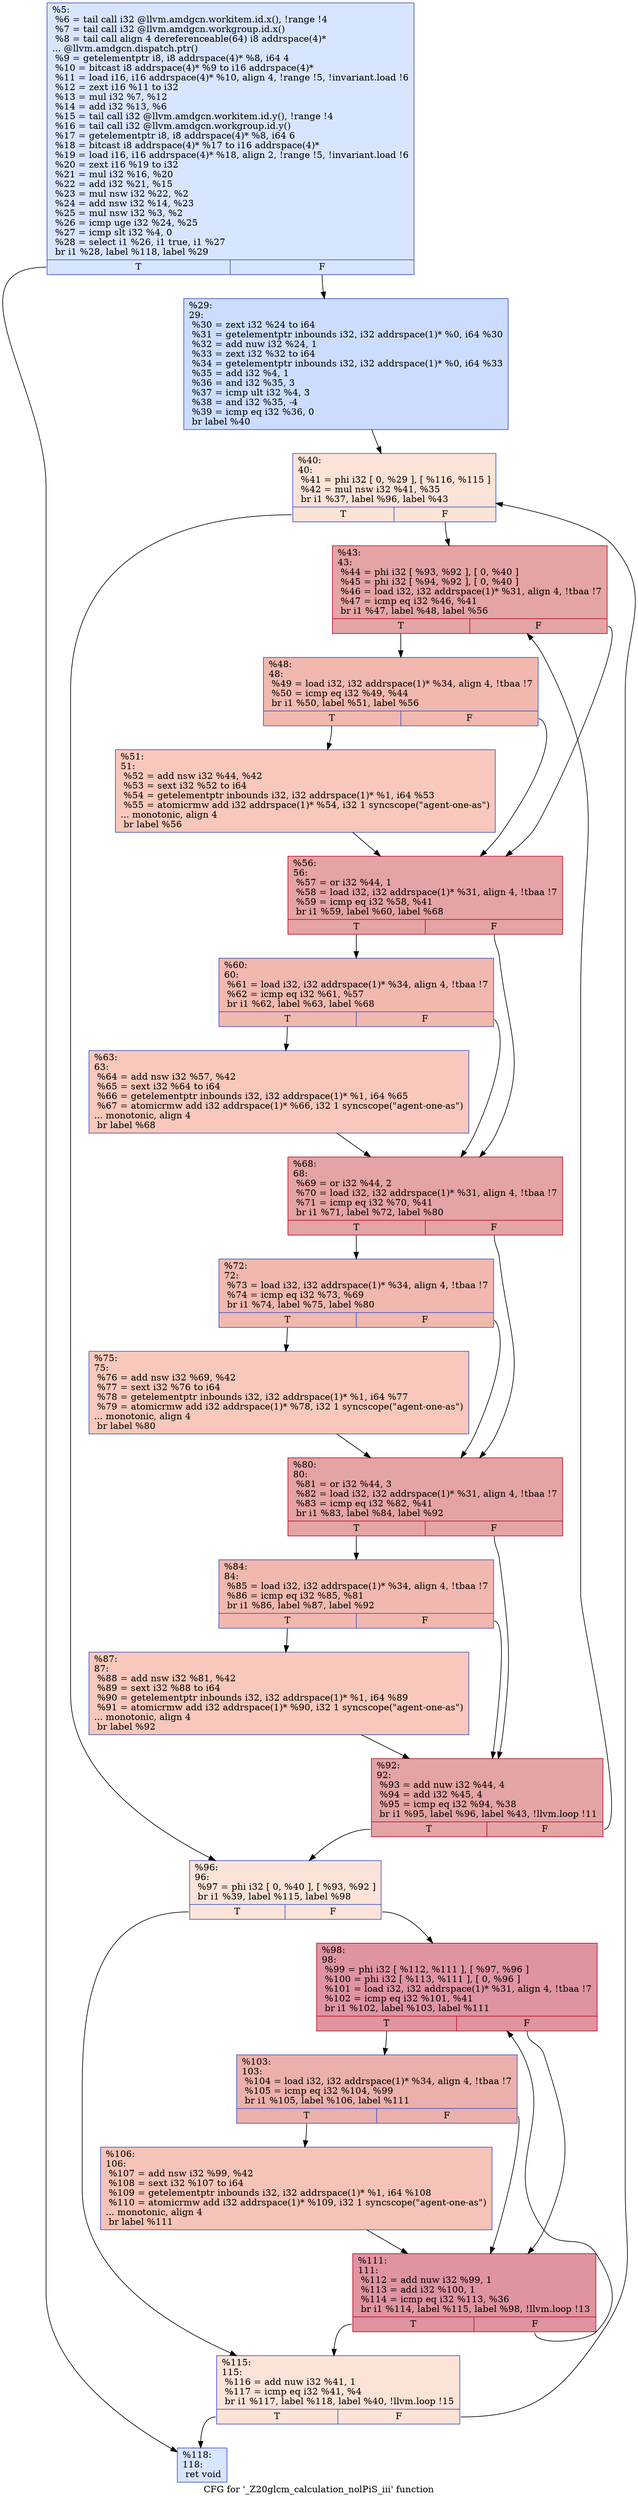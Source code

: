 digraph "CFG for '_Z20glcm_calculation_nolPiS_iii' function" {
	label="CFG for '_Z20glcm_calculation_nolPiS_iii' function";

	Node0x6214620 [shape=record,color="#3d50c3ff", style=filled, fillcolor="#a7c5fe70",label="{%5:\l  %6 = tail call i32 @llvm.amdgcn.workitem.id.x(), !range !4\l  %7 = tail call i32 @llvm.amdgcn.workgroup.id.x()\l  %8 = tail call align 4 dereferenceable(64) i8 addrspace(4)*\l... @llvm.amdgcn.dispatch.ptr()\l  %9 = getelementptr i8, i8 addrspace(4)* %8, i64 4\l  %10 = bitcast i8 addrspace(4)* %9 to i16 addrspace(4)*\l  %11 = load i16, i16 addrspace(4)* %10, align 4, !range !5, !invariant.load !6\l  %12 = zext i16 %11 to i32\l  %13 = mul i32 %7, %12\l  %14 = add i32 %13, %6\l  %15 = tail call i32 @llvm.amdgcn.workitem.id.y(), !range !4\l  %16 = tail call i32 @llvm.amdgcn.workgroup.id.y()\l  %17 = getelementptr i8, i8 addrspace(4)* %8, i64 6\l  %18 = bitcast i8 addrspace(4)* %17 to i16 addrspace(4)*\l  %19 = load i16, i16 addrspace(4)* %18, align 2, !range !5, !invariant.load !6\l  %20 = zext i16 %19 to i32\l  %21 = mul i32 %16, %20\l  %22 = add i32 %21, %15\l  %23 = mul nsw i32 %22, %2\l  %24 = add nsw i32 %14, %23\l  %25 = mul nsw i32 %3, %2\l  %26 = icmp uge i32 %24, %25\l  %27 = icmp slt i32 %4, 0\l  %28 = select i1 %26, i1 true, i1 %27\l  br i1 %28, label %118, label %29\l|{<s0>T|<s1>F}}"];
	Node0x6214620:s0 -> Node0x6218260;
	Node0x6214620:s1 -> Node0x62182f0;
	Node0x62182f0 [shape=record,color="#3d50c3ff", style=filled, fillcolor="#8caffe70",label="{%29:\l29:                                               \l  %30 = zext i32 %24 to i64\l  %31 = getelementptr inbounds i32, i32 addrspace(1)* %0, i64 %30\l  %32 = add nuw i32 %24, 1\l  %33 = zext i32 %32 to i64\l  %34 = getelementptr inbounds i32, i32 addrspace(1)* %0, i64 %33\l  %35 = add i32 %4, 1\l  %36 = and i32 %35, 3\l  %37 = icmp ult i32 %4, 3\l  %38 = and i32 %35, -4\l  %39 = icmp eq i32 %36, 0\l  br label %40\l}"];
	Node0x62182f0 -> Node0x6218b40;
	Node0x6218b40 [shape=record,color="#3d50c3ff", style=filled, fillcolor="#f6bfa670",label="{%40:\l40:                                               \l  %41 = phi i32 [ 0, %29 ], [ %116, %115 ]\l  %42 = mul nsw i32 %41, %35\l  br i1 %37, label %96, label %43\l|{<s0>T|<s1>F}}"];
	Node0x6218b40:s0 -> Node0x6218e00;
	Node0x6218b40:s1 -> Node0x6218e90;
	Node0x6218e90 [shape=record,color="#b70d28ff", style=filled, fillcolor="#c32e3170",label="{%43:\l43:                                               \l  %44 = phi i32 [ %93, %92 ], [ 0, %40 ]\l  %45 = phi i32 [ %94, %92 ], [ 0, %40 ]\l  %46 = load i32, i32 addrspace(1)* %31, align 4, !tbaa !7\l  %47 = icmp eq i32 %46, %41\l  br i1 %47, label %48, label %56\l|{<s0>T|<s1>F}}"];
	Node0x6218e90:s0 -> Node0x62194d0;
	Node0x6218e90:s1 -> Node0x6219560;
	Node0x62194d0 [shape=record,color="#3d50c3ff", style=filled, fillcolor="#dc5d4a70",label="{%48:\l48:                                               \l  %49 = load i32, i32 addrspace(1)* %34, align 4, !tbaa !7\l  %50 = icmp eq i32 %49, %44\l  br i1 %50, label %51, label %56\l|{<s0>T|<s1>F}}"];
	Node0x62194d0:s0 -> Node0x6219db0;
	Node0x62194d0:s1 -> Node0x6219560;
	Node0x6219db0 [shape=record,color="#3d50c3ff", style=filled, fillcolor="#ed836670",label="{%51:\l51:                                               \l  %52 = add nsw i32 %44, %42\l  %53 = sext i32 %52 to i64\l  %54 = getelementptr inbounds i32, i32 addrspace(1)* %1, i64 %53\l  %55 = atomicrmw add i32 addrspace(1)* %54, i32 1 syncscope(\"agent-one-as\")\l... monotonic, align 4\l  br label %56\l}"];
	Node0x6219db0 -> Node0x6219560;
	Node0x6219560 [shape=record,color="#b70d28ff", style=filled, fillcolor="#c32e3170",label="{%56:\l56:                                               \l  %57 = or i32 %44, 1\l  %58 = load i32, i32 addrspace(1)* %31, align 4, !tbaa !7\l  %59 = icmp eq i32 %58, %41\l  br i1 %59, label %60, label %68\l|{<s0>T|<s1>F}}"];
	Node0x6219560:s0 -> Node0x621a310;
	Node0x6219560:s1 -> Node0x621a360;
	Node0x621a310 [shape=record,color="#3d50c3ff", style=filled, fillcolor="#dc5d4a70",label="{%60:\l60:                                               \l  %61 = load i32, i32 addrspace(1)* %34, align 4, !tbaa !7\l  %62 = icmp eq i32 %61, %57\l  br i1 %62, label %63, label %68\l|{<s0>T|<s1>F}}"];
	Node0x621a310:s0 -> Node0x621a560;
	Node0x621a310:s1 -> Node0x621a360;
	Node0x621a560 [shape=record,color="#3d50c3ff", style=filled, fillcolor="#ed836670",label="{%63:\l63:                                               \l  %64 = add nsw i32 %57, %42\l  %65 = sext i32 %64 to i64\l  %66 = getelementptr inbounds i32, i32 addrspace(1)* %1, i64 %65\l  %67 = atomicrmw add i32 addrspace(1)* %66, i32 1 syncscope(\"agent-one-as\")\l... monotonic, align 4\l  br label %68\l}"];
	Node0x621a560 -> Node0x621a360;
	Node0x621a360 [shape=record,color="#b70d28ff", style=filled, fillcolor="#c32e3170",label="{%68:\l68:                                               \l  %69 = or i32 %44, 2\l  %70 = load i32, i32 addrspace(1)* %31, align 4, !tbaa !7\l  %71 = icmp eq i32 %70, %41\l  br i1 %71, label %72, label %80\l|{<s0>T|<s1>F}}"];
	Node0x621a360:s0 -> Node0x621ac90;
	Node0x621a360:s1 -> Node0x621ace0;
	Node0x621ac90 [shape=record,color="#3d50c3ff", style=filled, fillcolor="#dc5d4a70",label="{%72:\l72:                                               \l  %73 = load i32, i32 addrspace(1)* %34, align 4, !tbaa !7\l  %74 = icmp eq i32 %73, %69\l  br i1 %74, label %75, label %80\l|{<s0>T|<s1>F}}"];
	Node0x621ac90:s0 -> Node0x621af10;
	Node0x621ac90:s1 -> Node0x621ace0;
	Node0x621af10 [shape=record,color="#3d50c3ff", style=filled, fillcolor="#ed836670",label="{%75:\l75:                                               \l  %76 = add nsw i32 %69, %42\l  %77 = sext i32 %76 to i64\l  %78 = getelementptr inbounds i32, i32 addrspace(1)* %1, i64 %77\l  %79 = atomicrmw add i32 addrspace(1)* %78, i32 1 syncscope(\"agent-one-as\")\l... monotonic, align 4\l  br label %80\l}"];
	Node0x621af10 -> Node0x621ace0;
	Node0x621ace0 [shape=record,color="#b70d28ff", style=filled, fillcolor="#c32e3170",label="{%80:\l80:                                               \l  %81 = or i32 %44, 3\l  %82 = load i32, i32 addrspace(1)* %31, align 4, !tbaa !7\l  %83 = icmp eq i32 %82, %41\l  br i1 %83, label %84, label %92\l|{<s0>T|<s1>F}}"];
	Node0x621ace0:s0 -> Node0x621b440;
	Node0x621ace0:s1 -> Node0x6219000;
	Node0x621b440 [shape=record,color="#3d50c3ff", style=filled, fillcolor="#dc5d4a70",label="{%84:\l84:                                               \l  %85 = load i32, i32 addrspace(1)* %34, align 4, !tbaa !7\l  %86 = icmp eq i32 %85, %81\l  br i1 %86, label %87, label %92\l|{<s0>T|<s1>F}}"];
	Node0x621b440:s0 -> Node0x621b640;
	Node0x621b440:s1 -> Node0x6219000;
	Node0x621b640 [shape=record,color="#3d50c3ff", style=filled, fillcolor="#ed836670",label="{%87:\l87:                                               \l  %88 = add nsw i32 %81, %42\l  %89 = sext i32 %88 to i64\l  %90 = getelementptr inbounds i32, i32 addrspace(1)* %1, i64 %89\l  %91 = atomicrmw add i32 addrspace(1)* %90, i32 1 syncscope(\"agent-one-as\")\l... monotonic, align 4\l  br label %92\l}"];
	Node0x621b640 -> Node0x6219000;
	Node0x6219000 [shape=record,color="#b70d28ff", style=filled, fillcolor="#c32e3170",label="{%92:\l92:                                               \l  %93 = add nuw i32 %44, 4\l  %94 = add i32 %45, 4\l  %95 = icmp eq i32 %94, %38\l  br i1 %95, label %96, label %43, !llvm.loop !11\l|{<s0>T|<s1>F}}"];
	Node0x6219000:s0 -> Node0x6218e00;
	Node0x6219000:s1 -> Node0x6218e90;
	Node0x6218e00 [shape=record,color="#3d50c3ff", style=filled, fillcolor="#f6bfa670",label="{%96:\l96:                                               \l  %97 = phi i32 [ 0, %40 ], [ %93, %92 ]\l  br i1 %39, label %115, label %98\l|{<s0>T|<s1>F}}"];
	Node0x6218e00:s0 -> Node0x6218c30;
	Node0x6218e00:s1 -> Node0x621bd70;
	Node0x621bd70 [shape=record,color="#b70d28ff", style=filled, fillcolor="#b70d2870",label="{%98:\l98:                                               \l  %99 = phi i32 [ %112, %111 ], [ %97, %96 ]\l  %100 = phi i32 [ %113, %111 ], [ 0, %96 ]\l  %101 = load i32, i32 addrspace(1)* %31, align 4, !tbaa !7\l  %102 = icmp eq i32 %101, %41\l  br i1 %102, label %103, label %111\l|{<s0>T|<s1>F}}"];
	Node0x621bd70:s0 -> Node0x621c150;
	Node0x621bd70:s1 -> Node0x621be70;
	Node0x621c150 [shape=record,color="#3d50c3ff", style=filled, fillcolor="#d24b4070",label="{%103:\l103:                                              \l  %104 = load i32, i32 addrspace(1)* %34, align 4, !tbaa !7\l  %105 = icmp eq i32 %104, %99\l  br i1 %105, label %106, label %111\l|{<s0>T|<s1>F}}"];
	Node0x621c150:s0 -> Node0x621c390;
	Node0x621c150:s1 -> Node0x621be70;
	Node0x621c390 [shape=record,color="#3d50c3ff", style=filled, fillcolor="#e8765c70",label="{%106:\l106:                                              \l  %107 = add nsw i32 %99, %42\l  %108 = sext i32 %107 to i64\l  %109 = getelementptr inbounds i32, i32 addrspace(1)* %1, i64 %108\l  %110 = atomicrmw add i32 addrspace(1)* %109, i32 1 syncscope(\"agent-one-as\")\l... monotonic, align 4\l  br label %111\l}"];
	Node0x621c390 -> Node0x621be70;
	Node0x621be70 [shape=record,color="#b70d28ff", style=filled, fillcolor="#b70d2870",label="{%111:\l111:                                              \l  %112 = add nuw i32 %99, 1\l  %113 = add i32 %100, 1\l  %114 = icmp eq i32 %113, %36\l  br i1 %114, label %115, label %98, !llvm.loop !13\l|{<s0>T|<s1>F}}"];
	Node0x621be70:s0 -> Node0x6218c30;
	Node0x621be70:s1 -> Node0x621bd70;
	Node0x6218c30 [shape=record,color="#3d50c3ff", style=filled, fillcolor="#f6bfa670",label="{%115:\l115:                                              \l  %116 = add nuw i32 %41, 1\l  %117 = icmp eq i32 %41, %4\l  br i1 %117, label %118, label %40, !llvm.loop !15\l|{<s0>T|<s1>F}}"];
	Node0x6218c30:s0 -> Node0x6218260;
	Node0x6218c30:s1 -> Node0x6218b40;
	Node0x6218260 [shape=record,color="#3d50c3ff", style=filled, fillcolor="#a7c5fe70",label="{%118:\l118:                                              \l  ret void\l}"];
}
